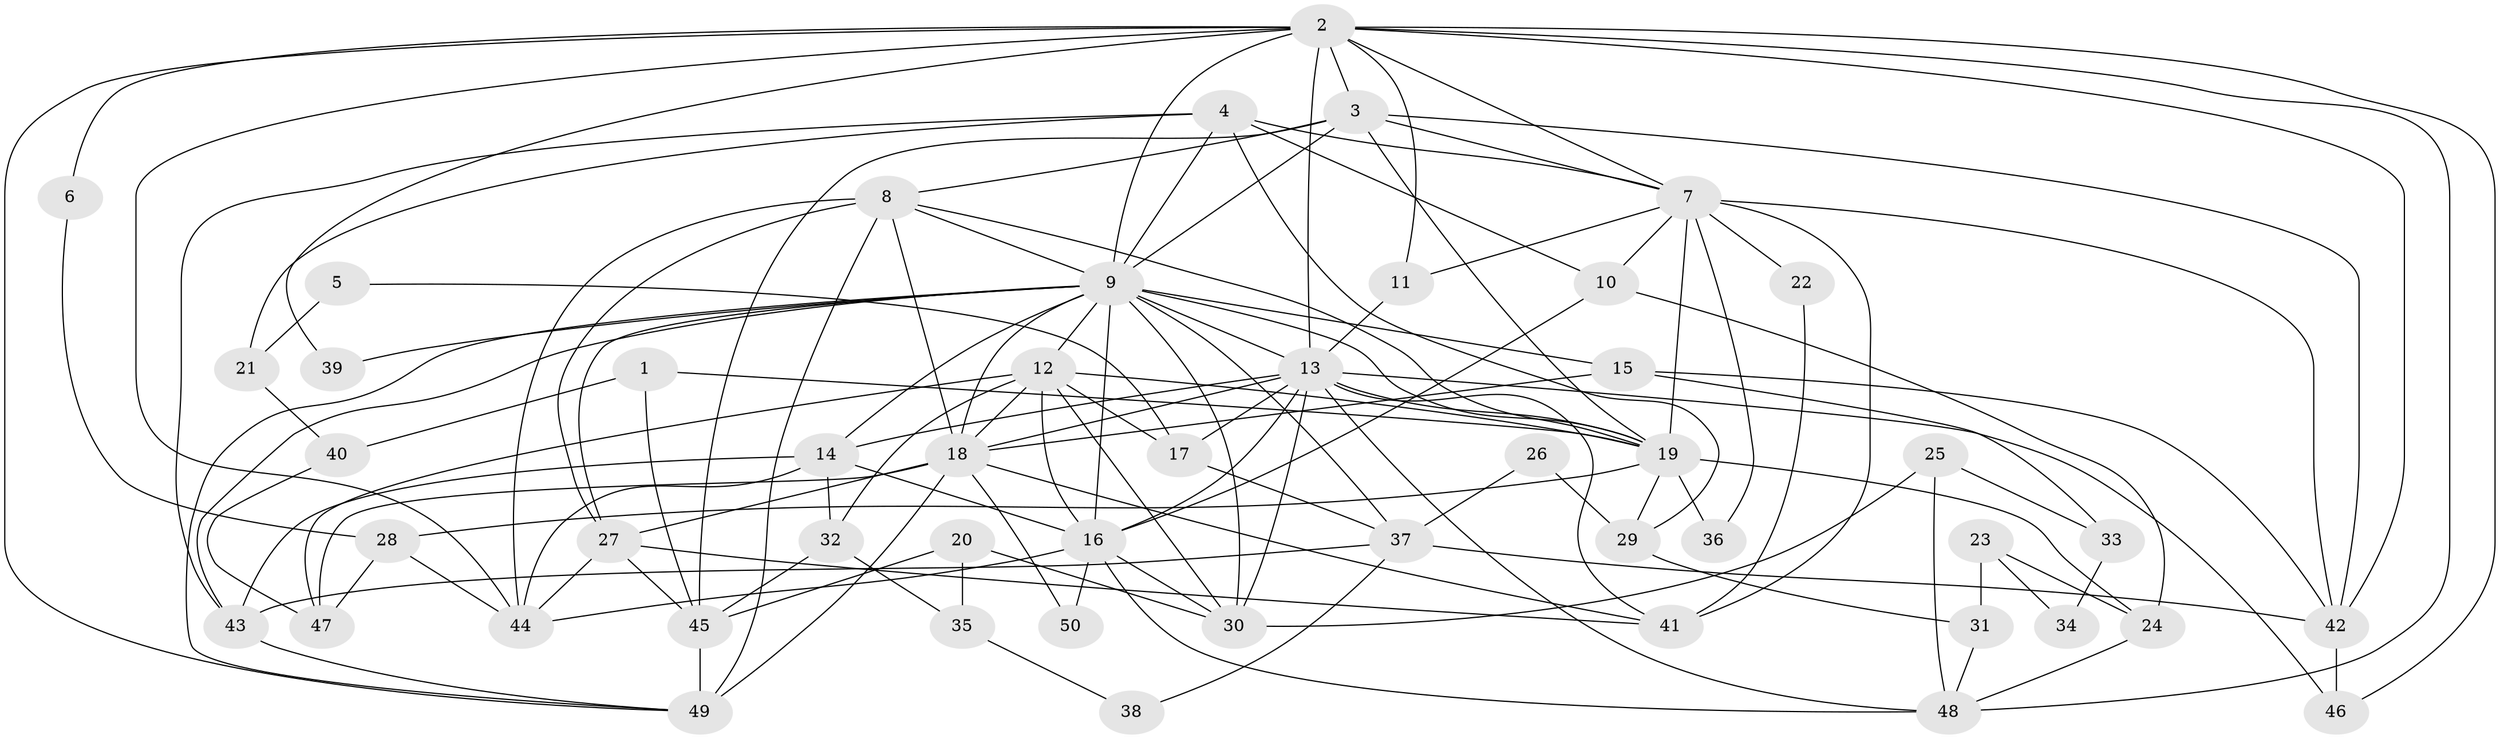 // original degree distribution, {3: 0.24242424242424243, 4: 0.30303030303030304, 7: 0.04040404040404041, 2: 0.15151515151515152, 5: 0.10101010101010101, 6: 0.16161616161616163}
// Generated by graph-tools (version 1.1) at 2025/51/03/04/25 22:51:03]
// undirected, 50 vertices, 128 edges
graph export_dot {
  node [color=gray90,style=filled];
  1;
  2;
  3;
  4;
  5;
  6;
  7;
  8;
  9;
  10;
  11;
  12;
  13;
  14;
  15;
  16;
  17;
  18;
  19;
  20;
  21;
  22;
  23;
  24;
  25;
  26;
  27;
  28;
  29;
  30;
  31;
  32;
  33;
  34;
  35;
  36;
  37;
  38;
  39;
  40;
  41;
  42;
  43;
  44;
  45;
  46;
  47;
  48;
  49;
  50;
  1 -- 19 [weight=1.0];
  1 -- 40 [weight=1.0];
  1 -- 45 [weight=1.0];
  2 -- 3 [weight=2.0];
  2 -- 6 [weight=1.0];
  2 -- 7 [weight=1.0];
  2 -- 9 [weight=2.0];
  2 -- 11 [weight=1.0];
  2 -- 13 [weight=2.0];
  2 -- 39 [weight=1.0];
  2 -- 42 [weight=2.0];
  2 -- 44 [weight=1.0];
  2 -- 46 [weight=1.0];
  2 -- 48 [weight=1.0];
  2 -- 49 [weight=1.0];
  3 -- 7 [weight=1.0];
  3 -- 8 [weight=1.0];
  3 -- 9 [weight=1.0];
  3 -- 19 [weight=2.0];
  3 -- 42 [weight=1.0];
  3 -- 45 [weight=2.0];
  4 -- 7 [weight=2.0];
  4 -- 9 [weight=1.0];
  4 -- 10 [weight=1.0];
  4 -- 21 [weight=1.0];
  4 -- 29 [weight=1.0];
  4 -- 43 [weight=1.0];
  5 -- 17 [weight=1.0];
  5 -- 21 [weight=1.0];
  6 -- 28 [weight=1.0];
  7 -- 10 [weight=1.0];
  7 -- 11 [weight=1.0];
  7 -- 19 [weight=1.0];
  7 -- 22 [weight=1.0];
  7 -- 36 [weight=1.0];
  7 -- 41 [weight=3.0];
  7 -- 42 [weight=1.0];
  8 -- 9 [weight=1.0];
  8 -- 18 [weight=1.0];
  8 -- 19 [weight=1.0];
  8 -- 27 [weight=1.0];
  8 -- 44 [weight=1.0];
  8 -- 49 [weight=1.0];
  9 -- 12 [weight=1.0];
  9 -- 13 [weight=1.0];
  9 -- 14 [weight=1.0];
  9 -- 15 [weight=1.0];
  9 -- 16 [weight=1.0];
  9 -- 18 [weight=1.0];
  9 -- 19 [weight=1.0];
  9 -- 27 [weight=1.0];
  9 -- 30 [weight=1.0];
  9 -- 37 [weight=1.0];
  9 -- 39 [weight=1.0];
  9 -- 43 [weight=1.0];
  9 -- 49 [weight=1.0];
  10 -- 16 [weight=1.0];
  10 -- 24 [weight=1.0];
  11 -- 13 [weight=1.0];
  12 -- 16 [weight=1.0];
  12 -- 17 [weight=1.0];
  12 -- 18 [weight=1.0];
  12 -- 19 [weight=1.0];
  12 -- 30 [weight=1.0];
  12 -- 32 [weight=1.0];
  12 -- 47 [weight=1.0];
  13 -- 14 [weight=1.0];
  13 -- 16 [weight=2.0];
  13 -- 17 [weight=1.0];
  13 -- 18 [weight=1.0];
  13 -- 19 [weight=1.0];
  13 -- 30 [weight=1.0];
  13 -- 41 [weight=1.0];
  13 -- 46 [weight=1.0];
  13 -- 48 [weight=1.0];
  14 -- 16 [weight=2.0];
  14 -- 32 [weight=1.0];
  14 -- 43 [weight=1.0];
  14 -- 44 [weight=1.0];
  15 -- 18 [weight=1.0];
  15 -- 33 [weight=1.0];
  15 -- 42 [weight=1.0];
  16 -- 30 [weight=1.0];
  16 -- 44 [weight=1.0];
  16 -- 48 [weight=1.0];
  16 -- 50 [weight=1.0];
  17 -- 37 [weight=1.0];
  18 -- 27 [weight=1.0];
  18 -- 41 [weight=2.0];
  18 -- 47 [weight=1.0];
  18 -- 49 [weight=2.0];
  18 -- 50 [weight=1.0];
  19 -- 24 [weight=1.0];
  19 -- 28 [weight=1.0];
  19 -- 29 [weight=1.0];
  19 -- 36 [weight=1.0];
  20 -- 30 [weight=1.0];
  20 -- 35 [weight=1.0];
  20 -- 45 [weight=1.0];
  21 -- 40 [weight=1.0];
  22 -- 41 [weight=1.0];
  23 -- 24 [weight=1.0];
  23 -- 31 [weight=1.0];
  23 -- 34 [weight=1.0];
  24 -- 48 [weight=1.0];
  25 -- 30 [weight=1.0];
  25 -- 33 [weight=1.0];
  25 -- 48 [weight=1.0];
  26 -- 29 [weight=1.0];
  26 -- 37 [weight=1.0];
  27 -- 41 [weight=1.0];
  27 -- 44 [weight=1.0];
  27 -- 45 [weight=1.0];
  28 -- 44 [weight=1.0];
  28 -- 47 [weight=1.0];
  29 -- 31 [weight=1.0];
  31 -- 48 [weight=1.0];
  32 -- 35 [weight=1.0];
  32 -- 45 [weight=1.0];
  33 -- 34 [weight=1.0];
  35 -- 38 [weight=1.0];
  37 -- 38 [weight=1.0];
  37 -- 42 [weight=1.0];
  37 -- 43 [weight=1.0];
  40 -- 47 [weight=1.0];
  42 -- 46 [weight=1.0];
  43 -- 49 [weight=1.0];
  45 -- 49 [weight=1.0];
}
